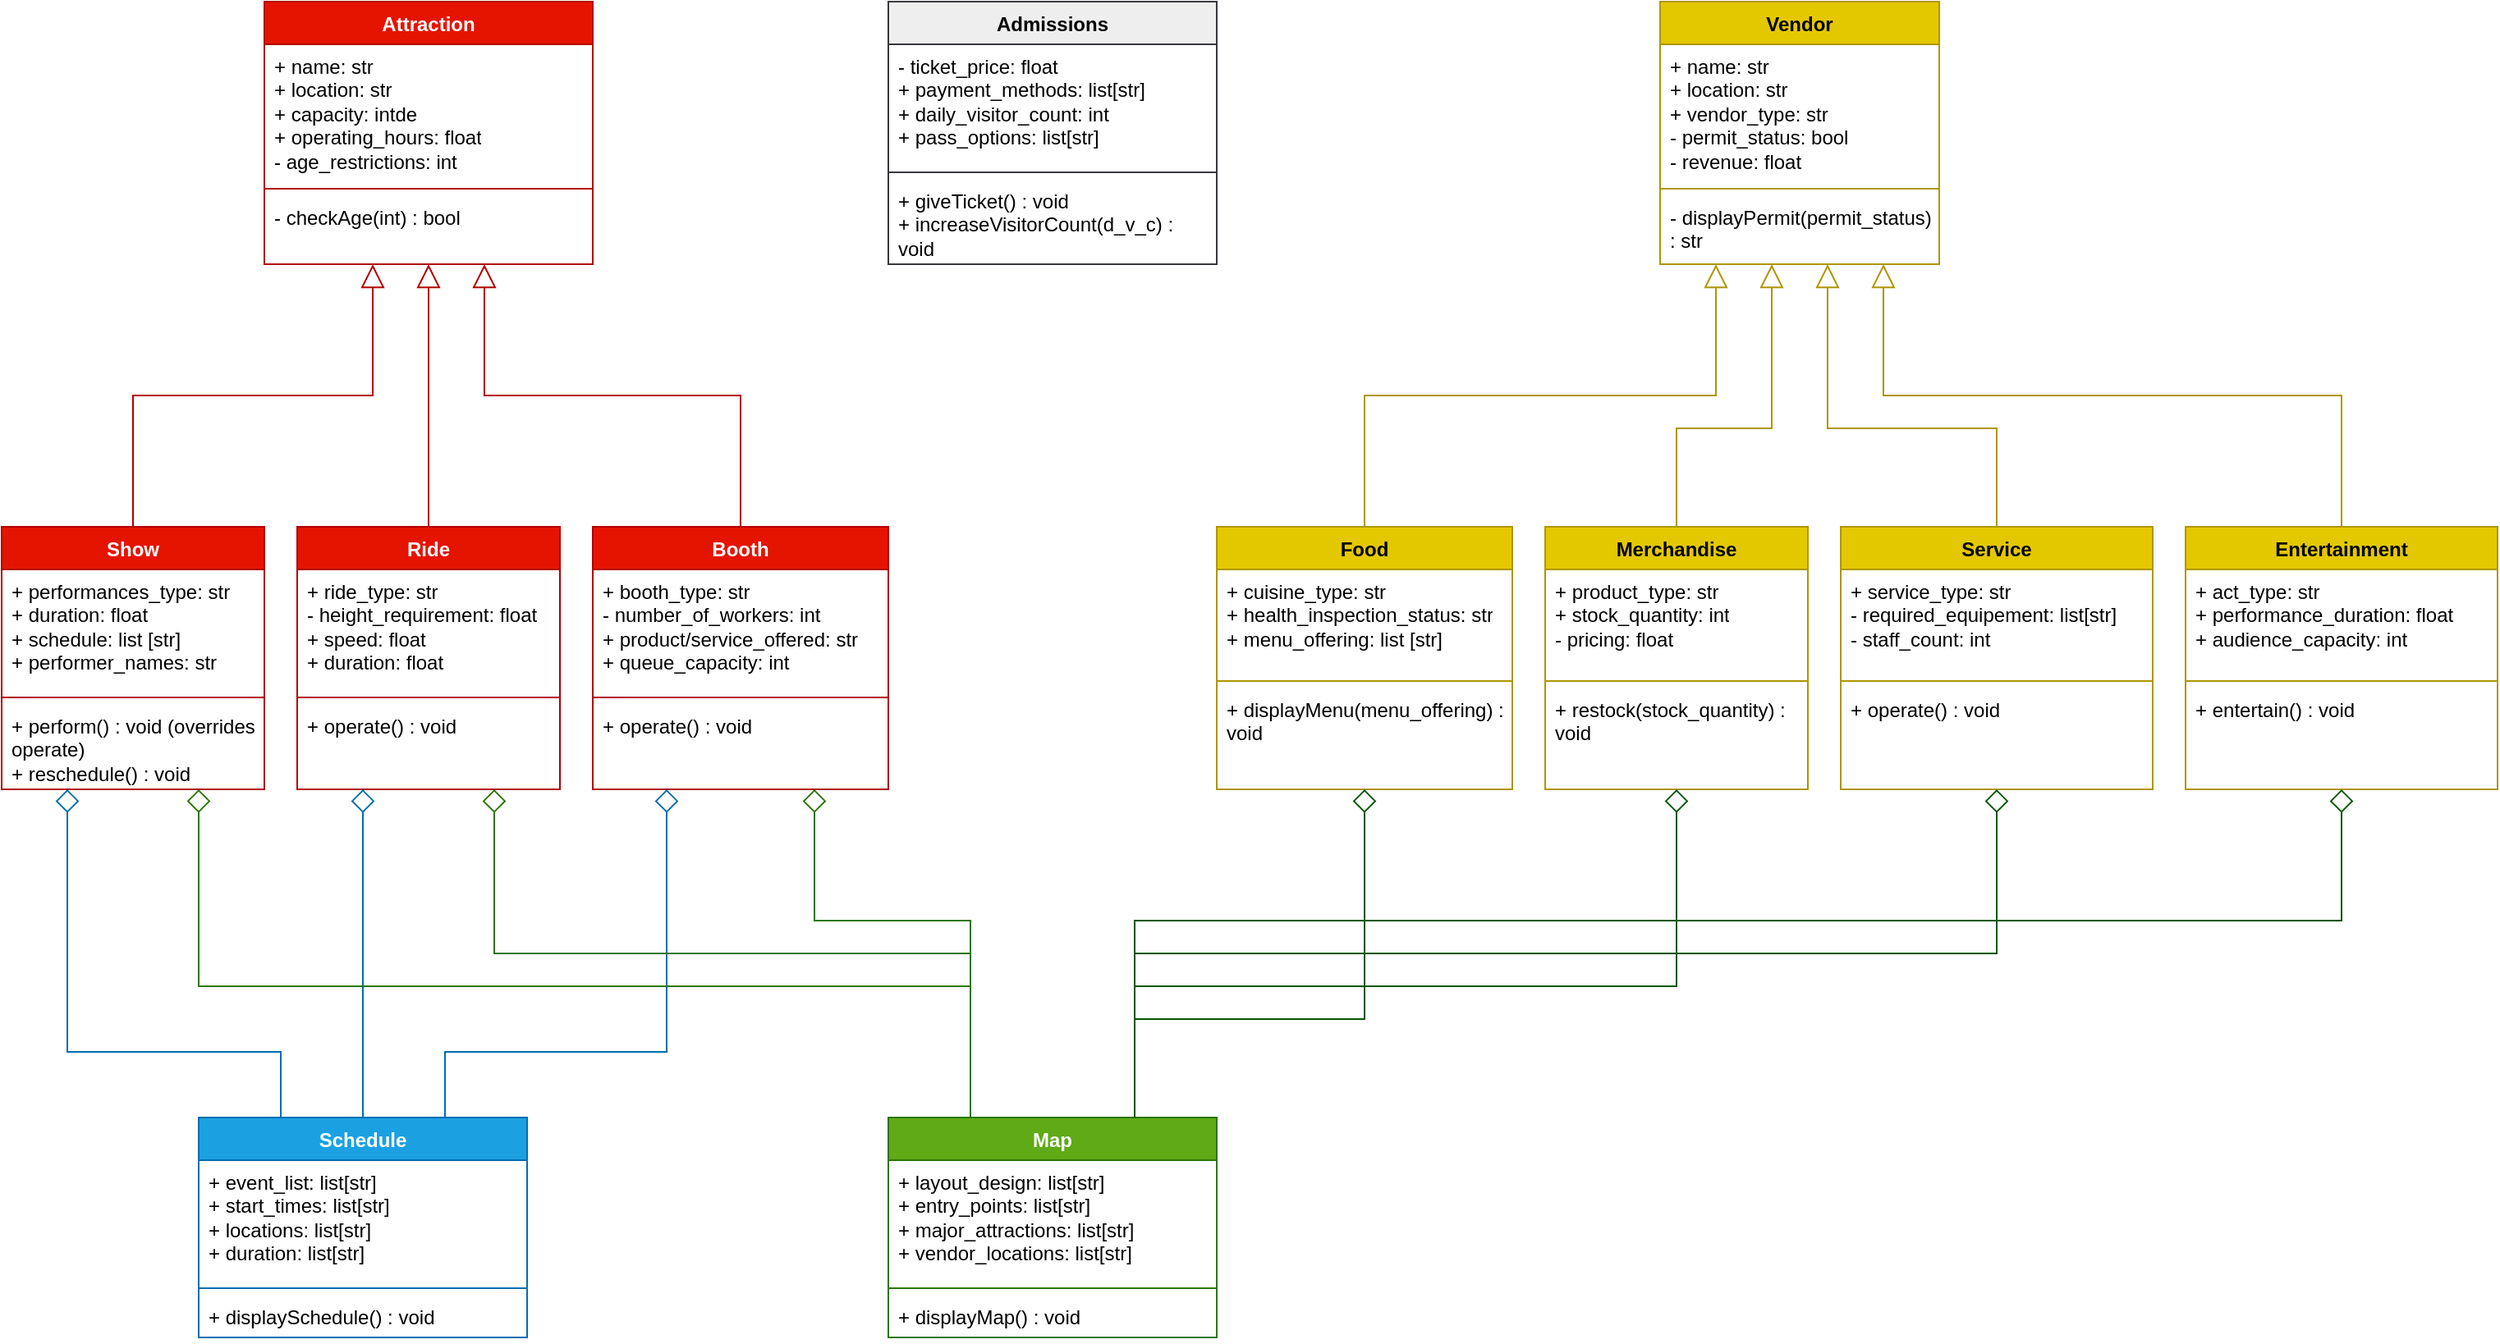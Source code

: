 <mxfile version="26.0.11">
  <diagram name="Page-1" id="8kwFFEw4dzD2qfGbF4Jt">
    <mxGraphModel dx="2042" dy="1076" grid="1" gridSize="10" guides="1" tooltips="1" connect="1" arrows="1" fold="1" page="0" pageScale="1" pageWidth="827" pageHeight="1169" math="0" shadow="0">
      <root>
        <mxCell id="0" />
        <mxCell id="1" parent="0" />
        <mxCell id="GRVvKSQRntJlrCdpWK5Q-27" value="Attraction" style="swimlane;fontStyle=1;align=center;verticalAlign=top;childLayout=stackLayout;horizontal=1;startSize=26;horizontalStack=0;resizeParent=1;resizeParentMax=0;resizeLast=0;collapsible=1;marginBottom=0;whiteSpace=wrap;html=1;fillColor=#e51400;fontColor=#ffffff;strokeColor=#B20000;" parent="1" vertex="1">
          <mxGeometry x="-580" y="-120" width="200" height="160" as="geometry" />
        </mxCell>
        <mxCell id="GRVvKSQRntJlrCdpWK5Q-28" value="&lt;div&gt;+ name: str&lt;/div&gt;&lt;div&gt;+ location: str&lt;/div&gt;&lt;div&gt;+ capacity: intde&lt;/div&gt;&lt;div&gt;+ operating_hours: float&lt;/div&gt;&lt;div&gt;- age_restrictions: int&lt;/div&gt;&lt;div&gt;&lt;br&gt;&lt;br&gt;&lt;/div&gt;" style="text;strokeColor=none;fillColor=none;align=left;verticalAlign=top;spacingLeft=4;spacingRight=4;overflow=hidden;rotatable=0;points=[[0,0.5],[1,0.5]];portConstraint=eastwest;whiteSpace=wrap;html=1;" parent="GRVvKSQRntJlrCdpWK5Q-27" vertex="1">
          <mxGeometry y="26" width="200" height="84" as="geometry" />
        </mxCell>
        <mxCell id="GRVvKSQRntJlrCdpWK5Q-29" value="" style="line;strokeWidth=1;fillColor=none;align=left;verticalAlign=middle;spacingTop=-1;spacingLeft=3;spacingRight=3;rotatable=0;labelPosition=right;points=[];portConstraint=eastwest;strokeColor=inherit;" parent="GRVvKSQRntJlrCdpWK5Q-27" vertex="1">
          <mxGeometry y="110" width="200" height="8" as="geometry" />
        </mxCell>
        <mxCell id="GRVvKSQRntJlrCdpWK5Q-30" value="- checkAge(int) : bool" style="text;strokeColor=none;fillColor=none;align=left;verticalAlign=top;spacingLeft=4;spacingRight=4;overflow=hidden;rotatable=0;points=[[0,0.5,0,0,0],[0.33,1,0,0,0],[0.5,1,0,0,0],[0.67,1,0,0,0],[1,0.5,0,0,0]];portConstraint=eastwest;whiteSpace=wrap;html=1;" parent="GRVvKSQRntJlrCdpWK5Q-27" vertex="1">
          <mxGeometry y="118" width="200" height="42" as="geometry" />
        </mxCell>
        <mxCell id="GRVvKSQRntJlrCdpWK5Q-31" value="Show" style="swimlane;fontStyle=1;align=center;verticalAlign=top;childLayout=stackLayout;horizontal=1;startSize=26;horizontalStack=0;resizeParent=1;resizeParentMax=0;resizeLast=0;collapsible=1;marginBottom=0;whiteSpace=wrap;html=1;fillColor=#e51400;fontColor=#ffffff;strokeColor=#B20000;" parent="1" vertex="1">
          <mxGeometry x="-740" y="200" width="160" height="160" as="geometry" />
        </mxCell>
        <mxCell id="GRVvKSQRntJlrCdpWK5Q-32" value="&lt;div&gt;+ performances_type: str&lt;/div&gt;&lt;div&gt;+ duration: float&lt;/div&gt;&lt;div&gt;+ schedule: list [str]&lt;/div&gt;&lt;div&gt;+ performer_names: str&lt;/div&gt;" style="text;strokeColor=none;fillColor=none;align=left;verticalAlign=top;spacingLeft=4;spacingRight=4;overflow=hidden;rotatable=0;points=[[0,0.5],[1,0.5]];portConstraint=eastwest;whiteSpace=wrap;html=1;" parent="GRVvKSQRntJlrCdpWK5Q-31" vertex="1">
          <mxGeometry y="26" width="160" height="74" as="geometry" />
        </mxCell>
        <mxCell id="GRVvKSQRntJlrCdpWK5Q-33" value="" style="line;strokeWidth=1;fillColor=none;align=left;verticalAlign=middle;spacingTop=-1;spacingLeft=3;spacingRight=3;rotatable=0;labelPosition=right;points=[];portConstraint=eastwest;strokeColor=inherit;" parent="GRVvKSQRntJlrCdpWK5Q-31" vertex="1">
          <mxGeometry y="100" width="160" height="8" as="geometry" />
        </mxCell>
        <mxCell id="GRVvKSQRntJlrCdpWK5Q-34" value="&lt;div&gt;+ perform() : void (overrides operate)&lt;/div&gt;&lt;div&gt;+ reschedule() : void&lt;/div&gt;" style="text;strokeColor=none;fillColor=none;align=left;verticalAlign=top;spacingLeft=4;spacingRight=4;overflow=hidden;rotatable=0;points=[[0,0.5,0,0,0],[0.25,1,0,0,0],[0.5,1,0,0,0],[0.75,1,0,0,0],[1,0.5,0,0,0]];portConstraint=eastwest;whiteSpace=wrap;html=1;" parent="GRVvKSQRntJlrCdpWK5Q-31" vertex="1">
          <mxGeometry y="108" width="160" height="52" as="geometry" />
        </mxCell>
        <mxCell id="GRVvKSQRntJlrCdpWK5Q-35" value="Ride" style="swimlane;fontStyle=1;align=center;verticalAlign=top;childLayout=stackLayout;horizontal=1;startSize=26;horizontalStack=0;resizeParent=1;resizeParentMax=0;resizeLast=0;collapsible=1;marginBottom=0;whiteSpace=wrap;html=1;fillColor=#e51400;fontColor=#ffffff;strokeColor=#B20000;" parent="1" vertex="1">
          <mxGeometry x="-560" y="200" width="160" height="160" as="geometry" />
        </mxCell>
        <mxCell id="GRVvKSQRntJlrCdpWK5Q-36" value="&lt;div&gt;+ ride_type: str&lt;/div&gt;&lt;div&gt;- height_requirement: float&lt;/div&gt;&lt;div&gt;+ speed: float&lt;/div&gt;&lt;div&gt;+ duration: float&lt;/div&gt;" style="text;strokeColor=none;fillColor=none;align=left;verticalAlign=top;spacingLeft=4;spacingRight=4;overflow=hidden;rotatable=0;points=[[0,0.5],[1,0.5]];portConstraint=eastwest;whiteSpace=wrap;html=1;" parent="GRVvKSQRntJlrCdpWK5Q-35" vertex="1">
          <mxGeometry y="26" width="160" height="74" as="geometry" />
        </mxCell>
        <mxCell id="GRVvKSQRntJlrCdpWK5Q-37" value="" style="line;strokeWidth=1;fillColor=none;align=left;verticalAlign=middle;spacingTop=-1;spacingLeft=3;spacingRight=3;rotatable=0;labelPosition=right;points=[];portConstraint=eastwest;strokeColor=inherit;" parent="GRVvKSQRntJlrCdpWK5Q-35" vertex="1">
          <mxGeometry y="100" width="160" height="8" as="geometry" />
        </mxCell>
        <mxCell id="GRVvKSQRntJlrCdpWK5Q-38" value="&lt;div&gt;+ operate() : void&lt;/div&gt;" style="text;strokeColor=none;fillColor=none;align=left;verticalAlign=top;spacingLeft=4;spacingRight=4;overflow=hidden;rotatable=0;points=[[0,0.5,0,0,0],[0.25,1,0,0,0],[0.5,1,0,0,0],[0.75,1,0,0,0],[1,0.5,0,0,0]];portConstraint=eastwest;whiteSpace=wrap;html=1;" parent="GRVvKSQRntJlrCdpWK5Q-35" vertex="1">
          <mxGeometry y="108" width="160" height="52" as="geometry" />
        </mxCell>
        <mxCell id="GRVvKSQRntJlrCdpWK5Q-39" value="Booth" style="swimlane;fontStyle=1;align=center;verticalAlign=top;childLayout=stackLayout;horizontal=1;startSize=26;horizontalStack=0;resizeParent=1;resizeParentMax=0;resizeLast=0;collapsible=1;marginBottom=0;whiteSpace=wrap;html=1;fillColor=#e51400;fontColor=#ffffff;strokeColor=#B20000;" parent="1" vertex="1">
          <mxGeometry x="-380" y="200" width="180" height="160" as="geometry" />
        </mxCell>
        <mxCell id="GRVvKSQRntJlrCdpWK5Q-40" value="&lt;div&gt;+ booth_type: str&lt;/div&gt;&lt;div&gt;- number_of_workers: int&lt;/div&gt;&lt;div&gt;+ product/service_offered: str&lt;/div&gt;&lt;div&gt;+ queue_capacity: int &lt;br&gt;&lt;/div&gt;" style="text;strokeColor=none;fillColor=none;align=left;verticalAlign=top;spacingLeft=4;spacingRight=4;overflow=hidden;rotatable=0;points=[[0,0.5],[1,0.5]];portConstraint=eastwest;whiteSpace=wrap;html=1;" parent="GRVvKSQRntJlrCdpWK5Q-39" vertex="1">
          <mxGeometry y="26" width="180" height="74" as="geometry" />
        </mxCell>
        <mxCell id="GRVvKSQRntJlrCdpWK5Q-41" value="" style="line;strokeWidth=1;fillColor=none;align=left;verticalAlign=middle;spacingTop=-1;spacingLeft=3;spacingRight=3;rotatable=0;labelPosition=right;points=[];portConstraint=eastwest;strokeColor=inherit;" parent="GRVvKSQRntJlrCdpWK5Q-39" vertex="1">
          <mxGeometry y="100" width="180" height="8" as="geometry" />
        </mxCell>
        <mxCell id="GRVvKSQRntJlrCdpWK5Q-42" value="+ operate() : void" style="text;strokeColor=none;fillColor=none;align=left;verticalAlign=top;spacingLeft=4;spacingRight=4;overflow=hidden;rotatable=0;points=[[0,0.5,0,0,0],[0.25,1,0,0,0],[0.5,1,0,0,0],[0.75,1,0,0,0],[1,0.5,0,0,0]];portConstraint=eastwest;whiteSpace=wrap;html=1;" parent="GRVvKSQRntJlrCdpWK5Q-39" vertex="1">
          <mxGeometry y="108" width="180" height="52" as="geometry" />
        </mxCell>
        <mxCell id="GRVvKSQRntJlrCdpWK5Q-43" value="Vendor" style="swimlane;fontStyle=1;align=center;verticalAlign=top;childLayout=stackLayout;horizontal=1;startSize=26;horizontalStack=0;resizeParent=1;resizeParentMax=0;resizeLast=0;collapsible=1;marginBottom=0;whiteSpace=wrap;html=1;fillColor=#e3c800;fontColor=#000000;strokeColor=#B09500;" parent="1" vertex="1">
          <mxGeometry x="270" y="-120" width="170" height="160" as="geometry" />
        </mxCell>
        <mxCell id="GRVvKSQRntJlrCdpWK5Q-44" value="&lt;div&gt;+ name: str&lt;/div&gt;&lt;div&gt;+ location: str&lt;/div&gt;&lt;div&gt;+ vendor_type: str&lt;/div&gt;&lt;div&gt;- permit_status: bool&lt;/div&gt;&lt;div&gt;- revenue: float&lt;/div&gt;" style="text;strokeColor=none;fillColor=none;align=left;verticalAlign=top;spacingLeft=4;spacingRight=4;overflow=hidden;rotatable=0;points=[[0,0.5],[1,0.5]];portConstraint=eastwest;whiteSpace=wrap;html=1;" parent="GRVvKSQRntJlrCdpWK5Q-43" vertex="1">
          <mxGeometry y="26" width="170" height="84" as="geometry" />
        </mxCell>
        <mxCell id="GRVvKSQRntJlrCdpWK5Q-45" value="" style="line;strokeWidth=1;fillColor=none;align=left;verticalAlign=middle;spacingTop=-1;spacingLeft=3;spacingRight=3;rotatable=0;labelPosition=right;points=[];portConstraint=eastwest;strokeColor=inherit;" parent="GRVvKSQRntJlrCdpWK5Q-43" vertex="1">
          <mxGeometry y="110" width="170" height="8" as="geometry" />
        </mxCell>
        <mxCell id="GRVvKSQRntJlrCdpWK5Q-46" value="- displayPermit(permit_status) : str" style="text;strokeColor=none;fillColor=none;align=left;verticalAlign=top;spacingLeft=4;spacingRight=4;overflow=hidden;rotatable=0;points=[[0,0.5,0,0,0],[0.2,1,0,0,0],[0.4,1,0,0,0],[0.6,1,0,0,0],[0.8,1,0,0,0],[1,0.5,0,0,0]];portConstraint=eastwest;whiteSpace=wrap;html=1;" parent="GRVvKSQRntJlrCdpWK5Q-43" vertex="1">
          <mxGeometry y="118" width="170" height="42" as="geometry" />
        </mxCell>
        <mxCell id="GRVvKSQRntJlrCdpWK5Q-47" value="Food" style="swimlane;fontStyle=1;align=center;verticalAlign=top;childLayout=stackLayout;horizontal=1;startSize=26;horizontalStack=0;resizeParent=1;resizeParentMax=0;resizeLast=0;collapsible=1;marginBottom=0;whiteSpace=wrap;html=1;fillColor=#e3c800;fontColor=#000000;strokeColor=#B09500;" parent="1" vertex="1">
          <mxGeometry y="200" width="180" height="160" as="geometry" />
        </mxCell>
        <mxCell id="GRVvKSQRntJlrCdpWK5Q-48" value="&lt;div&gt;+ cuisine_type: str&lt;/div&gt;&lt;div&gt;+ health_inspection_status: str&lt;/div&gt;&lt;div&gt;+ menu_offering: list [str]&lt;/div&gt;" style="text;strokeColor=none;fillColor=none;align=left;verticalAlign=top;spacingLeft=4;spacingRight=4;overflow=hidden;rotatable=0;points=[[0,0.5],[1,0.5]];portConstraint=eastwest;whiteSpace=wrap;html=1;" parent="GRVvKSQRntJlrCdpWK5Q-47" vertex="1">
          <mxGeometry y="26" width="180" height="64" as="geometry" />
        </mxCell>
        <mxCell id="GRVvKSQRntJlrCdpWK5Q-49" value="" style="line;strokeWidth=1;fillColor=none;align=left;verticalAlign=middle;spacingTop=-1;spacingLeft=3;spacingRight=3;rotatable=0;labelPosition=right;points=[];portConstraint=eastwest;strokeColor=inherit;" parent="GRVvKSQRntJlrCdpWK5Q-47" vertex="1">
          <mxGeometry y="90" width="180" height="8" as="geometry" />
        </mxCell>
        <mxCell id="GRVvKSQRntJlrCdpWK5Q-50" value="+ displayMenu(menu_offering) : void" style="text;strokeColor=none;fillColor=none;align=left;verticalAlign=top;spacingLeft=4;spacingRight=4;overflow=hidden;rotatable=0;points=[[0,0.5,0,0,0],[0.5,1,0,0,0],[1,0.5,0,0,0]];portConstraint=eastwest;whiteSpace=wrap;html=1;" parent="GRVvKSQRntJlrCdpWK5Q-47" vertex="1">
          <mxGeometry y="98" width="180" height="62" as="geometry" />
        </mxCell>
        <mxCell id="GRVvKSQRntJlrCdpWK5Q-51" value="Merchandise" style="swimlane;fontStyle=1;align=center;verticalAlign=top;childLayout=stackLayout;horizontal=1;startSize=26;horizontalStack=0;resizeParent=1;resizeParentMax=0;resizeLast=0;collapsible=1;marginBottom=0;whiteSpace=wrap;html=1;fillColor=#e3c800;fontColor=#000000;strokeColor=#B09500;" parent="1" vertex="1">
          <mxGeometry x="200" y="200" width="160" height="160" as="geometry" />
        </mxCell>
        <mxCell id="GRVvKSQRntJlrCdpWK5Q-52" value="&lt;div&gt;+ product_type: str&lt;/div&gt;&lt;div&gt;+ stock_quantity: int&lt;/div&gt;&lt;div&gt;- pricing: float&lt;/div&gt;" style="text;strokeColor=none;fillColor=none;align=left;verticalAlign=top;spacingLeft=4;spacingRight=4;overflow=hidden;rotatable=0;points=[[0,0.5],[1,0.5]];portConstraint=eastwest;whiteSpace=wrap;html=1;" parent="GRVvKSQRntJlrCdpWK5Q-51" vertex="1">
          <mxGeometry y="26" width="160" height="64" as="geometry" />
        </mxCell>
        <mxCell id="GRVvKSQRntJlrCdpWK5Q-53" value="" style="line;strokeWidth=1;fillColor=none;align=left;verticalAlign=middle;spacingTop=-1;spacingLeft=3;spacingRight=3;rotatable=0;labelPosition=right;points=[];portConstraint=eastwest;strokeColor=inherit;" parent="GRVvKSQRntJlrCdpWK5Q-51" vertex="1">
          <mxGeometry y="90" width="160" height="8" as="geometry" />
        </mxCell>
        <mxCell id="GRVvKSQRntJlrCdpWK5Q-54" value="+ restock(stock_quantity) : void" style="text;strokeColor=none;fillColor=none;align=left;verticalAlign=top;spacingLeft=4;spacingRight=4;overflow=hidden;rotatable=0;points=[[0,0.5,0,0,0],[0.5,1,0,0,0],[1,0.5,0,0,0]];portConstraint=eastwest;whiteSpace=wrap;html=1;" parent="GRVvKSQRntJlrCdpWK5Q-51" vertex="1">
          <mxGeometry y="98" width="160" height="62" as="geometry" />
        </mxCell>
        <mxCell id="GRVvKSQRntJlrCdpWK5Q-55" value="Service" style="swimlane;fontStyle=1;align=center;verticalAlign=top;childLayout=stackLayout;horizontal=1;startSize=26;horizontalStack=0;resizeParent=1;resizeParentMax=0;resizeLast=0;collapsible=1;marginBottom=0;whiteSpace=wrap;html=1;fillColor=#e3c800;fontColor=#000000;strokeColor=#B09500;" parent="1" vertex="1">
          <mxGeometry x="380" y="200" width="190" height="160" as="geometry" />
        </mxCell>
        <mxCell id="GRVvKSQRntJlrCdpWK5Q-56" value="&lt;div&gt;+ service_type: str&lt;/div&gt;&lt;div&gt;- required_equipement: list[str]&lt;/div&gt;&lt;div&gt;- staff_count: int&lt;/div&gt;&lt;div&gt;&lt;br&gt;&lt;/div&gt;" style="text;strokeColor=none;fillColor=none;align=left;verticalAlign=top;spacingLeft=4;spacingRight=4;overflow=hidden;rotatable=0;points=[[0,0.5],[1,0.5]];portConstraint=eastwest;whiteSpace=wrap;html=1;" parent="GRVvKSQRntJlrCdpWK5Q-55" vertex="1">
          <mxGeometry y="26" width="190" height="64" as="geometry" />
        </mxCell>
        <mxCell id="GRVvKSQRntJlrCdpWK5Q-57" value="" style="line;strokeWidth=1;fillColor=none;align=left;verticalAlign=middle;spacingTop=-1;spacingLeft=3;spacingRight=3;rotatable=0;labelPosition=right;points=[];portConstraint=eastwest;strokeColor=inherit;" parent="GRVvKSQRntJlrCdpWK5Q-55" vertex="1">
          <mxGeometry y="90" width="190" height="8" as="geometry" />
        </mxCell>
        <mxCell id="GRVvKSQRntJlrCdpWK5Q-58" value="+ operate() : void" style="text;strokeColor=none;fillColor=none;align=left;verticalAlign=top;spacingLeft=4;spacingRight=4;overflow=hidden;rotatable=0;points=[[0,0.5,0,0,0],[0.5,1,0,0,0],[1,0.5,0,0,0]];portConstraint=eastwest;whiteSpace=wrap;html=1;" parent="GRVvKSQRntJlrCdpWK5Q-55" vertex="1">
          <mxGeometry y="98" width="190" height="62" as="geometry" />
        </mxCell>
        <mxCell id="GRVvKSQRntJlrCdpWK5Q-59" value="Entertainment" style="swimlane;fontStyle=1;align=center;verticalAlign=top;childLayout=stackLayout;horizontal=1;startSize=26;horizontalStack=0;resizeParent=1;resizeParentMax=0;resizeLast=0;collapsible=1;marginBottom=0;whiteSpace=wrap;html=1;fillColor=#e3c800;fontColor=#000000;strokeColor=#B09500;" parent="1" vertex="1">
          <mxGeometry x="590" y="200" width="190" height="160" as="geometry" />
        </mxCell>
        <mxCell id="GRVvKSQRntJlrCdpWK5Q-60" value="&lt;div&gt;+ act_type: str&lt;/div&gt;&lt;div&gt;+ performance_duration: float&lt;/div&gt;&lt;div&gt;+ audience_capacity: int &lt;br&gt;&lt;/div&gt;" style="text;strokeColor=none;fillColor=none;align=left;verticalAlign=top;spacingLeft=4;spacingRight=4;overflow=hidden;rotatable=0;points=[[0,0.5],[1,0.5]];portConstraint=eastwest;whiteSpace=wrap;html=1;" parent="GRVvKSQRntJlrCdpWK5Q-59" vertex="1">
          <mxGeometry y="26" width="190" height="64" as="geometry" />
        </mxCell>
        <mxCell id="GRVvKSQRntJlrCdpWK5Q-61" value="" style="line;strokeWidth=1;fillColor=none;align=left;verticalAlign=middle;spacingTop=-1;spacingLeft=3;spacingRight=3;rotatable=0;labelPosition=right;points=[];portConstraint=eastwest;strokeColor=inherit;" parent="GRVvKSQRntJlrCdpWK5Q-59" vertex="1">
          <mxGeometry y="90" width="190" height="8" as="geometry" />
        </mxCell>
        <mxCell id="GRVvKSQRntJlrCdpWK5Q-62" value="+ entertain() : void" style="text;strokeColor=none;fillColor=none;align=left;verticalAlign=top;spacingLeft=4;spacingRight=4;overflow=hidden;rotatable=0;points=[[0,0.5,0,0,0],[0.5,1,0,0,0],[1,0.5,0,0,0]];portConstraint=eastwest;whiteSpace=wrap;html=1;" parent="GRVvKSQRntJlrCdpWK5Q-59" vertex="1">
          <mxGeometry y="98" width="190" height="62" as="geometry" />
        </mxCell>
        <mxCell id="GRVvKSQRntJlrCdpWK5Q-63" value="Map" style="swimlane;fontStyle=1;align=center;verticalAlign=top;childLayout=stackLayout;horizontal=1;startSize=26;horizontalStack=0;resizeParent=1;resizeParentMax=0;resizeLast=0;collapsible=1;marginBottom=0;whiteSpace=wrap;html=1;fillColor=#60a917;fontColor=#ffffff;strokeColor=#2D7600;" parent="1" vertex="1">
          <mxGeometry x="-200" y="560" width="200" height="134" as="geometry" />
        </mxCell>
        <mxCell id="GRVvKSQRntJlrCdpWK5Q-64" value="&lt;div&gt;+ layout_design: list[str]&lt;/div&gt;&lt;div&gt;+ entry_points: list[str]&lt;/div&gt;&lt;div&gt;+ major_attractions: list[str]&lt;/div&gt;&lt;div&gt;+ vendor_locations: list[str]&lt;/div&gt;" style="text;strokeColor=none;fillColor=none;align=left;verticalAlign=top;spacingLeft=4;spacingRight=4;overflow=hidden;rotatable=0;points=[[0,0.5],[1,0.5]];portConstraint=eastwest;whiteSpace=wrap;html=1;" parent="GRVvKSQRntJlrCdpWK5Q-63" vertex="1">
          <mxGeometry y="26" width="200" height="74" as="geometry" />
        </mxCell>
        <mxCell id="GRVvKSQRntJlrCdpWK5Q-65" value="" style="line;strokeWidth=1;fillColor=none;align=left;verticalAlign=middle;spacingTop=-1;spacingLeft=3;spacingRight=3;rotatable=0;labelPosition=right;points=[];portConstraint=eastwest;strokeColor=inherit;" parent="GRVvKSQRntJlrCdpWK5Q-63" vertex="1">
          <mxGeometry y="100" width="200" height="8" as="geometry" />
        </mxCell>
        <mxCell id="GRVvKSQRntJlrCdpWK5Q-66" value="+ displayMap() : void" style="text;strokeColor=none;fillColor=none;align=left;verticalAlign=top;spacingLeft=4;spacingRight=4;overflow=hidden;rotatable=0;points=[[0,0.5],[1,0.5]];portConstraint=eastwest;whiteSpace=wrap;html=1;" parent="GRVvKSQRntJlrCdpWK5Q-63" vertex="1">
          <mxGeometry y="108" width="200" height="26" as="geometry" />
        </mxCell>
        <mxCell id="GRVvKSQRntJlrCdpWK5Q-67" value="Admissions" style="swimlane;fontStyle=1;align=center;verticalAlign=top;childLayout=stackLayout;horizontal=1;startSize=26;horizontalStack=0;resizeParent=1;resizeParentMax=0;resizeLast=0;collapsible=1;marginBottom=0;whiteSpace=wrap;html=1;fillColor=#eeeeee;strokeColor=#36393d;" parent="1" vertex="1">
          <mxGeometry x="-200" y="-120" width="200" height="160" as="geometry" />
        </mxCell>
        <mxCell id="GRVvKSQRntJlrCdpWK5Q-68" value="&lt;div&gt;- ticket_price: float&lt;/div&gt;&lt;div&gt;+ payment_methods: list[str]&lt;/div&gt;&lt;div&gt;+ daily_visitor_count: int&lt;/div&gt;&lt;div&gt;+ pass_options: list[str]&lt;/div&gt;" style="text;align=left;verticalAlign=top;spacingLeft=4;spacingRight=4;overflow=hidden;rotatable=0;points=[[0,0.5],[1,0.5]];portConstraint=eastwest;whiteSpace=wrap;html=1;" parent="GRVvKSQRntJlrCdpWK5Q-67" vertex="1">
          <mxGeometry y="26" width="200" height="74" as="geometry" />
        </mxCell>
        <mxCell id="GRVvKSQRntJlrCdpWK5Q-69" value="" style="line;strokeWidth=1;fillColor=none;align=left;verticalAlign=middle;spacingTop=-1;spacingLeft=3;spacingRight=3;rotatable=0;labelPosition=right;points=[];portConstraint=eastwest;strokeColor=inherit;" parent="GRVvKSQRntJlrCdpWK5Q-67" vertex="1">
          <mxGeometry y="100" width="200" height="8" as="geometry" />
        </mxCell>
        <mxCell id="GRVvKSQRntJlrCdpWK5Q-70" value="&lt;div&gt;+ giveTicket() : void&lt;/div&gt;&lt;div&gt;+ increaseVisitorCount(d_v_c) : void&lt;/div&gt;" style="text;strokeColor=none;fillColor=none;align=left;verticalAlign=top;spacingLeft=4;spacingRight=4;overflow=hidden;rotatable=0;points=[[0,0.5],[1,0.5]];portConstraint=eastwest;whiteSpace=wrap;html=1;" parent="GRVvKSQRntJlrCdpWK5Q-67" vertex="1">
          <mxGeometry y="108" width="200" height="52" as="geometry" />
        </mxCell>
        <mxCell id="GRVvKSQRntJlrCdpWK5Q-71" value="Schedule" style="swimlane;fontStyle=1;align=center;verticalAlign=top;childLayout=stackLayout;horizontal=1;startSize=26;horizontalStack=0;resizeParent=1;resizeParentMax=0;resizeLast=0;collapsible=1;marginBottom=0;whiteSpace=wrap;html=1;fillColor=#1ba1e2;fontColor=#ffffff;strokeColor=#006EAF;" parent="1" vertex="1">
          <mxGeometry x="-620" y="560" width="200" height="134" as="geometry" />
        </mxCell>
        <mxCell id="GRVvKSQRntJlrCdpWK5Q-72" value="&lt;div&gt;+ event_list: list[str]&lt;/div&gt;&lt;div&gt;+ start_times: list[str]&lt;/div&gt;&lt;div&gt;+ locations: list[str]&lt;/div&gt;&lt;div&gt;+ duration: list[str]&lt;/div&gt;" style="text;strokeColor=none;fillColor=none;align=left;verticalAlign=top;spacingLeft=4;spacingRight=4;overflow=hidden;rotatable=0;points=[[0,0.5],[1,0.5]];portConstraint=eastwest;whiteSpace=wrap;html=1;" parent="GRVvKSQRntJlrCdpWK5Q-71" vertex="1">
          <mxGeometry y="26" width="200" height="74" as="geometry" />
        </mxCell>
        <mxCell id="GRVvKSQRntJlrCdpWK5Q-73" value="" style="line;strokeWidth=1;fillColor=none;align=left;verticalAlign=middle;spacingTop=-1;spacingLeft=3;spacingRight=3;rotatable=0;labelPosition=right;points=[];portConstraint=eastwest;strokeColor=inherit;" parent="GRVvKSQRntJlrCdpWK5Q-71" vertex="1">
          <mxGeometry y="100" width="200" height="8" as="geometry" />
        </mxCell>
        <mxCell id="GRVvKSQRntJlrCdpWK5Q-74" value="+ displaySchedule() : void" style="text;strokeColor=none;fillColor=none;align=left;verticalAlign=top;spacingLeft=4;spacingRight=4;overflow=hidden;rotatable=0;points=[[0,0.5],[1,0.5]];portConstraint=eastwest;whiteSpace=wrap;html=1;" parent="GRVvKSQRntJlrCdpWK5Q-71" vertex="1">
          <mxGeometry y="108" width="200" height="26" as="geometry" />
        </mxCell>
        <mxCell id="m9fHu2rGhjxytUsYMepG-2" style="edgeStyle=orthogonalEdgeStyle;rounded=0;orthogonalLoop=1;jettySize=auto;html=1;exitX=0.5;exitY=0;exitDx=0;exitDy=0;entryX=0.5;entryY=1;entryDx=0;entryDy=0;entryPerimeter=0;endArrow=block;endFill=0;endSize=12;fillColor=#e51400;strokeColor=#B20000;" parent="1" source="GRVvKSQRntJlrCdpWK5Q-35" target="GRVvKSQRntJlrCdpWK5Q-30" edge="1">
          <mxGeometry relative="1" as="geometry" />
        </mxCell>
        <mxCell id="m9fHu2rGhjxytUsYMepG-4" style="edgeStyle=orthogonalEdgeStyle;rounded=0;orthogonalLoop=1;jettySize=auto;html=1;exitX=0.5;exitY=0;exitDx=0;exitDy=0;entryX=0.33;entryY=1;entryDx=0;entryDy=0;entryPerimeter=0;endArrow=block;endFill=0;endSize=12;fillColor=#e51400;strokeColor=#B20000;" parent="1" source="GRVvKSQRntJlrCdpWK5Q-31" target="GRVvKSQRntJlrCdpWK5Q-30" edge="1">
          <mxGeometry relative="1" as="geometry">
            <Array as="points">
              <mxPoint x="-660" y="120" />
              <mxPoint x="-514" y="120" />
            </Array>
          </mxGeometry>
        </mxCell>
        <mxCell id="m9fHu2rGhjxytUsYMepG-5" style="edgeStyle=orthogonalEdgeStyle;rounded=0;orthogonalLoop=1;jettySize=auto;html=1;exitX=0.5;exitY=0;exitDx=0;exitDy=0;entryX=0.67;entryY=1;entryDx=0;entryDy=0;entryPerimeter=0;endArrow=block;endFill=0;endSize=12;fillColor=#e51400;strokeColor=#B20000;" parent="1" source="GRVvKSQRntJlrCdpWK5Q-39" target="GRVvKSQRntJlrCdpWK5Q-30" edge="1">
          <mxGeometry relative="1" as="geometry">
            <Array as="points">
              <mxPoint x="-290" y="120" />
              <mxPoint x="-446" y="120" />
            </Array>
          </mxGeometry>
        </mxCell>
        <mxCell id="m9fHu2rGhjxytUsYMepG-6" style="edgeStyle=orthogonalEdgeStyle;rounded=0;orthogonalLoop=1;jettySize=auto;html=1;exitX=0.5;exitY=0;exitDx=0;exitDy=0;entryX=0.4;entryY=1;entryDx=0;entryDy=0;entryPerimeter=0;endArrow=block;endFill=0;endSize=12;fillColor=#e3c800;strokeColor=#B09500;" parent="1" source="GRVvKSQRntJlrCdpWK5Q-51" target="GRVvKSQRntJlrCdpWK5Q-46" edge="1">
          <mxGeometry relative="1" as="geometry">
            <Array as="points">
              <mxPoint x="280" y="140" />
              <mxPoint x="338" y="140" />
            </Array>
          </mxGeometry>
        </mxCell>
        <mxCell id="m9fHu2rGhjxytUsYMepG-7" style="edgeStyle=orthogonalEdgeStyle;rounded=0;orthogonalLoop=1;jettySize=auto;html=1;exitX=0.5;exitY=0;exitDx=0;exitDy=0;entryX=0.6;entryY=1;entryDx=0;entryDy=0;entryPerimeter=0;endArrow=block;endFill=0;endSize=12;fillColor=#e3c800;strokeColor=#B09500;" parent="1" source="GRVvKSQRntJlrCdpWK5Q-55" target="GRVvKSQRntJlrCdpWK5Q-46" edge="1">
          <mxGeometry relative="1" as="geometry">
            <Array as="points">
              <mxPoint x="475" y="140" />
              <mxPoint x="372" y="140" />
            </Array>
          </mxGeometry>
        </mxCell>
        <mxCell id="m9fHu2rGhjxytUsYMepG-8" style="edgeStyle=orthogonalEdgeStyle;rounded=0;orthogonalLoop=1;jettySize=auto;html=1;exitX=0.5;exitY=0;exitDx=0;exitDy=0;entryX=0.8;entryY=1;entryDx=0;entryDy=0;entryPerimeter=0;endArrow=block;endFill=0;endSize=12;fillColor=#e3c800;strokeColor=#B09500;" parent="1" source="GRVvKSQRntJlrCdpWK5Q-59" target="GRVvKSQRntJlrCdpWK5Q-46" edge="1">
          <mxGeometry relative="1" as="geometry">
            <Array as="points">
              <mxPoint x="685" y="120" />
              <mxPoint x="406" y="120" />
            </Array>
          </mxGeometry>
        </mxCell>
        <mxCell id="m9fHu2rGhjxytUsYMepG-9" style="edgeStyle=orthogonalEdgeStyle;rounded=0;orthogonalLoop=1;jettySize=auto;html=1;exitX=0.5;exitY=0;exitDx=0;exitDy=0;entryX=0.2;entryY=1;entryDx=0;entryDy=0;entryPerimeter=0;endArrow=block;endFill=0;endSize=12;fillColor=#e3c800;strokeColor=#B09500;" parent="1" source="GRVvKSQRntJlrCdpWK5Q-47" target="GRVvKSQRntJlrCdpWK5Q-46" edge="1">
          <mxGeometry relative="1" as="geometry">
            <Array as="points">
              <mxPoint x="90" y="120" />
              <mxPoint x="304" y="120" />
            </Array>
          </mxGeometry>
        </mxCell>
        <mxCell id="2FMV9yjtd_J18aHiv6og-5" style="edgeStyle=orthogonalEdgeStyle;rounded=0;orthogonalLoop=1;jettySize=auto;html=1;exitX=0.5;exitY=0;exitDx=0;exitDy=0;entryX=0.25;entryY=1;entryDx=0;entryDy=0;entryPerimeter=0;endSize=12;endArrow=diamond;endFill=0;fillColor=#1ba1e2;strokeColor=#006EAF;" edge="1" parent="1" source="GRVvKSQRntJlrCdpWK5Q-71" target="GRVvKSQRntJlrCdpWK5Q-38">
          <mxGeometry relative="1" as="geometry">
            <Array as="points">
              <mxPoint x="-520" y="480" />
              <mxPoint x="-520" y="480" />
            </Array>
          </mxGeometry>
        </mxCell>
        <mxCell id="2FMV9yjtd_J18aHiv6og-9" style="edgeStyle=orthogonalEdgeStyle;rounded=0;orthogonalLoop=1;jettySize=auto;html=1;exitX=0.25;exitY=0;exitDx=0;exitDy=0;entryX=0.25;entryY=1;entryDx=0;entryDy=0;entryPerimeter=0;endArrow=diamond;endFill=0;endSize=12;fillColor=#1ba1e2;strokeColor=#006EAF;" edge="1" parent="1" source="GRVvKSQRntJlrCdpWK5Q-71" target="GRVvKSQRntJlrCdpWK5Q-34">
          <mxGeometry relative="1" as="geometry">
            <Array as="points">
              <mxPoint x="-570" y="520" />
              <mxPoint x="-700" y="520" />
            </Array>
          </mxGeometry>
        </mxCell>
        <mxCell id="2FMV9yjtd_J18aHiv6og-11" style="edgeStyle=orthogonalEdgeStyle;rounded=0;orthogonalLoop=1;jettySize=auto;html=1;exitX=0.75;exitY=0;exitDx=0;exitDy=0;entryX=0.25;entryY=1;entryDx=0;entryDy=0;entryPerimeter=0;endArrow=diamond;endFill=0;endSize=12;fillColor=#1ba1e2;strokeColor=#006EAF;" edge="1" parent="1" source="GRVvKSQRntJlrCdpWK5Q-71" target="GRVvKSQRntJlrCdpWK5Q-42">
          <mxGeometry relative="1" as="geometry">
            <Array as="points">
              <mxPoint x="-470" y="520" />
              <mxPoint x="-335" y="520" />
            </Array>
          </mxGeometry>
        </mxCell>
        <mxCell id="2FMV9yjtd_J18aHiv6og-12" style="edgeStyle=orthogonalEdgeStyle;rounded=0;orthogonalLoop=1;jettySize=auto;html=1;exitX=0.25;exitY=0;exitDx=0;exitDy=0;entryX=0.75;entryY=1;entryDx=0;entryDy=0;entryPerimeter=0;endSize=12;endArrow=diamond;endFill=0;fillColor=#60a917;strokeColor=#2D7600;" edge="1" parent="1" source="GRVvKSQRntJlrCdpWK5Q-63" target="GRVvKSQRntJlrCdpWK5Q-34">
          <mxGeometry relative="1" as="geometry">
            <Array as="points">
              <mxPoint x="-150" y="480" />
              <mxPoint x="-620" y="480" />
            </Array>
          </mxGeometry>
        </mxCell>
        <mxCell id="2FMV9yjtd_J18aHiv6og-14" style="edgeStyle=orthogonalEdgeStyle;rounded=0;orthogonalLoop=1;jettySize=auto;html=1;exitX=0.25;exitY=0;exitDx=0;exitDy=0;entryX=0.75;entryY=1;entryDx=0;entryDy=0;entryPerimeter=0;endSize=12;endArrow=diamond;endFill=0;fillColor=#60a917;strokeColor=#2D7600;" edge="1" parent="1" source="GRVvKSQRntJlrCdpWK5Q-63" target="GRVvKSQRntJlrCdpWK5Q-38">
          <mxGeometry relative="1" as="geometry">
            <Array as="points">
              <mxPoint x="-150" y="460" />
              <mxPoint x="-440" y="460" />
            </Array>
          </mxGeometry>
        </mxCell>
        <mxCell id="2FMV9yjtd_J18aHiv6og-15" style="edgeStyle=orthogonalEdgeStyle;rounded=0;orthogonalLoop=1;jettySize=auto;html=1;exitX=0.25;exitY=0;exitDx=0;exitDy=0;entryX=0.75;entryY=1;entryDx=0;entryDy=0;entryPerimeter=0;endSize=12;endArrow=diamond;endFill=0;fillColor=#60a917;strokeColor=#2D7600;" edge="1" parent="1" source="GRVvKSQRntJlrCdpWK5Q-63" target="GRVvKSQRntJlrCdpWK5Q-42">
          <mxGeometry relative="1" as="geometry">
            <Array as="points">
              <mxPoint x="-150" y="440" />
              <mxPoint x="-245" y="440" />
            </Array>
          </mxGeometry>
        </mxCell>
        <mxCell id="2FMV9yjtd_J18aHiv6og-17" style="edgeStyle=orthogonalEdgeStyle;rounded=0;orthogonalLoop=1;jettySize=auto;html=1;exitX=0.75;exitY=0;exitDx=0;exitDy=0;entryX=0.5;entryY=1;entryDx=0;entryDy=0;entryPerimeter=0;endSize=12;endArrow=diamond;endFill=0;fillColor=#008a00;strokeColor=#005700;" edge="1" parent="1" source="GRVvKSQRntJlrCdpWK5Q-63" target="GRVvKSQRntJlrCdpWK5Q-50">
          <mxGeometry relative="1" as="geometry">
            <Array as="points">
              <mxPoint x="-50" y="500" />
              <mxPoint x="90" y="500" />
            </Array>
          </mxGeometry>
        </mxCell>
        <mxCell id="2FMV9yjtd_J18aHiv6og-18" style="edgeStyle=orthogonalEdgeStyle;rounded=0;orthogonalLoop=1;jettySize=auto;html=1;exitX=0.75;exitY=0;exitDx=0;exitDy=0;entryX=0.5;entryY=1;entryDx=0;entryDy=0;entryPerimeter=0;fillColor=#008a00;strokeColor=#005700;endSize=12;endArrow=diamond;endFill=0;" edge="1" parent="1" source="GRVvKSQRntJlrCdpWK5Q-63" target="GRVvKSQRntJlrCdpWK5Q-54">
          <mxGeometry relative="1" as="geometry">
            <Array as="points">
              <mxPoint x="-50" y="480" />
              <mxPoint x="280" y="480" />
            </Array>
          </mxGeometry>
        </mxCell>
        <mxCell id="2FMV9yjtd_J18aHiv6og-19" style="edgeStyle=orthogonalEdgeStyle;rounded=0;orthogonalLoop=1;jettySize=auto;html=1;exitX=0.75;exitY=0;exitDx=0;exitDy=0;entryX=0.5;entryY=1;entryDx=0;entryDy=0;entryPerimeter=0;fillColor=#008a00;strokeColor=#005700;endSize=12;endArrow=diamond;endFill=0;" edge="1" parent="1" source="GRVvKSQRntJlrCdpWK5Q-63" target="GRVvKSQRntJlrCdpWK5Q-58">
          <mxGeometry relative="1" as="geometry">
            <Array as="points">
              <mxPoint x="-50" y="460" />
              <mxPoint x="475" y="460" />
            </Array>
          </mxGeometry>
        </mxCell>
        <mxCell id="2FMV9yjtd_J18aHiv6og-20" style="edgeStyle=orthogonalEdgeStyle;rounded=0;orthogonalLoop=1;jettySize=auto;html=1;exitX=0.75;exitY=0;exitDx=0;exitDy=0;entryX=0.5;entryY=1;entryDx=0;entryDy=0;entryPerimeter=0;endSize=12;fillColor=#008a00;strokeColor=#005700;endArrow=diamond;endFill=0;" edge="1" parent="1" source="GRVvKSQRntJlrCdpWK5Q-63" target="GRVvKSQRntJlrCdpWK5Q-62">
          <mxGeometry relative="1" as="geometry">
            <Array as="points">
              <mxPoint x="-50" y="440" />
              <mxPoint x="685" y="440" />
            </Array>
          </mxGeometry>
        </mxCell>
      </root>
    </mxGraphModel>
  </diagram>
</mxfile>
